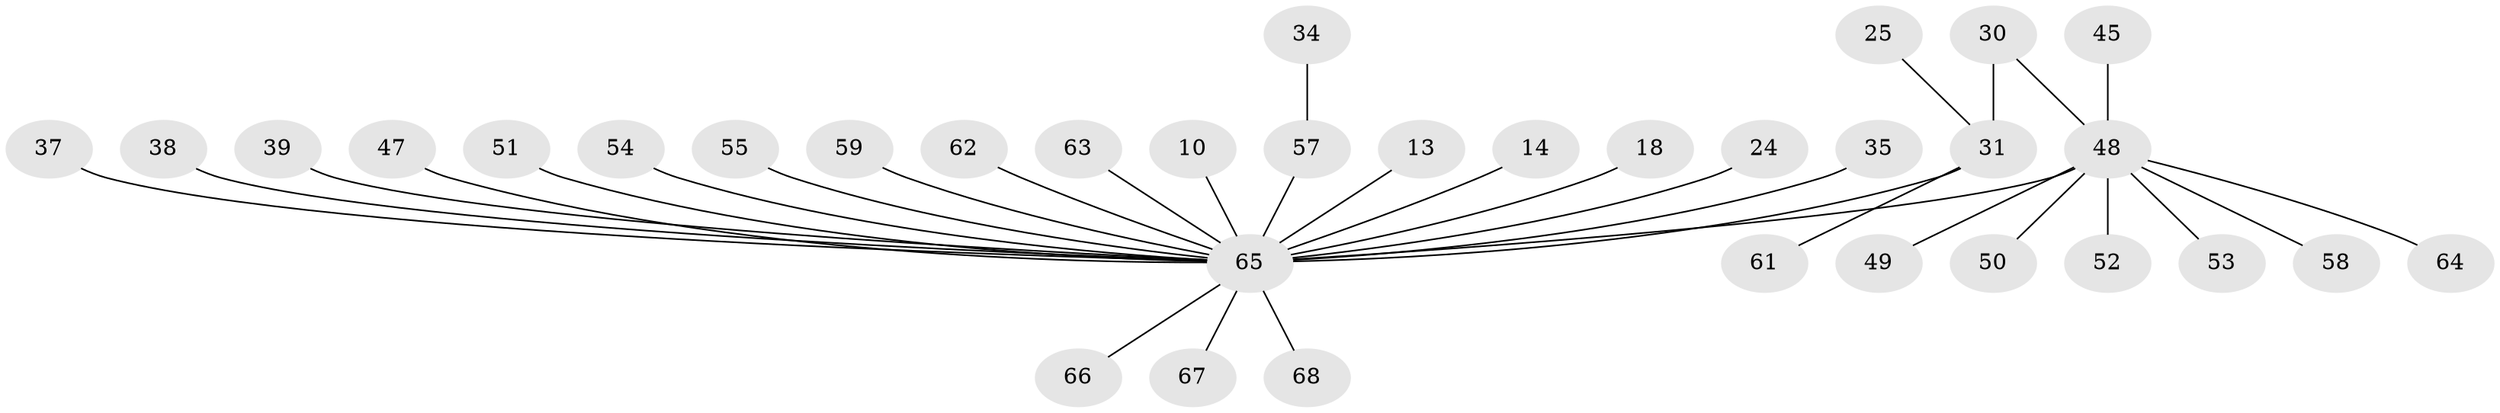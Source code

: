 // original degree distribution, {16: 0.014705882352941176, 13: 0.029411764705882353, 9: 0.014705882352941176, 5: 0.029411764705882353, 8: 0.029411764705882353, 4: 0.04411764705882353, 2: 0.11764705882352941, 1: 0.6029411764705882, 3: 0.11764705882352941}
// Generated by graph-tools (version 1.1) at 2025/48/03/09/25 04:48:25]
// undirected, 34 vertices, 34 edges
graph export_dot {
graph [start="1"]
  node [color=gray90,style=filled];
  10;
  13;
  14;
  18;
  24;
  25;
  30 [super="+22+19+28+29"];
  31 [super="+11+20"];
  34;
  35;
  37;
  38;
  39 [super="+23"];
  45;
  47;
  48 [super="+26+16+17+21+33+40+41+42+44"];
  49;
  50;
  51;
  52;
  53;
  54;
  55;
  57 [super="+32"];
  58;
  59;
  61;
  62 [super="+60"];
  63 [super="+6"];
  64 [super="+43"];
  65 [super="+9+1+3"];
  66;
  67;
  68;
  10 -- 65;
  13 -- 65;
  14 -- 65;
  18 -- 65;
  24 -- 65;
  25 -- 31;
  30 -- 31 [weight=2];
  30 -- 48;
  31 -- 61;
  31 -- 65 [weight=2];
  34 -- 57;
  35 -- 65;
  37 -- 65;
  38 -- 65;
  39 -- 65;
  45 -- 48;
  47 -- 65;
  48 -- 65 [weight=5];
  48 -- 64;
  48 -- 49;
  48 -- 50;
  48 -- 52;
  48 -- 53;
  48 -- 58;
  51 -- 65;
  54 -- 65;
  55 -- 65;
  57 -- 65 [weight=3];
  59 -- 65;
  62 -- 65;
  63 -- 65 [weight=5];
  65 -- 66;
  65 -- 67;
  65 -- 68 [weight=2];
}
